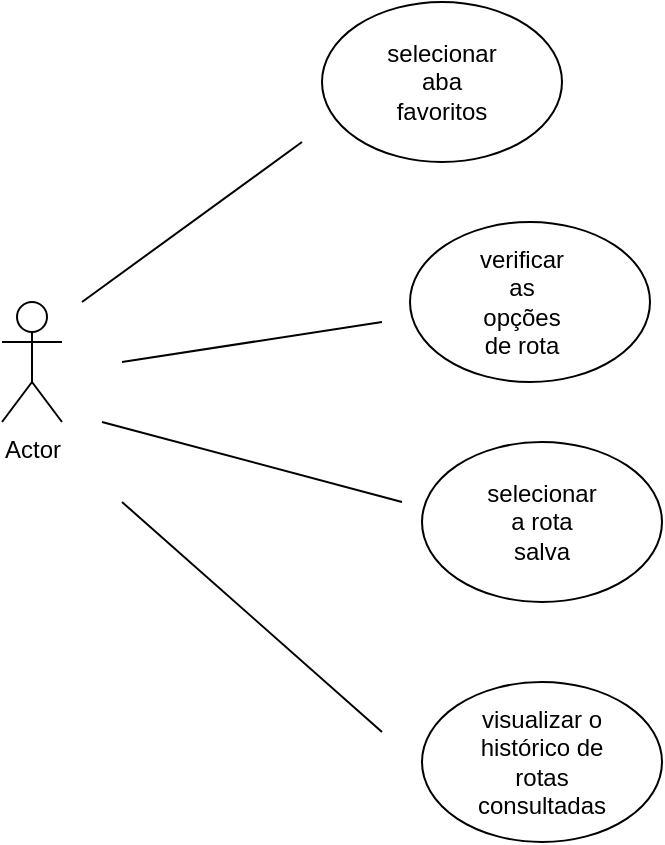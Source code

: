 <mxfile version="14.8.2" type="device"><diagram id="yCheVWmE__JSjw4cumNQ" name="Page-1"><mxGraphModel dx="1038" dy="489" grid="1" gridSize="10" guides="1" tooltips="1" connect="1" arrows="1" fold="1" page="1" pageScale="1" pageWidth="827" pageHeight="1169" math="0" shadow="0"><root><mxCell id="0"/><mxCell id="1" parent="0"/><mxCell id="nlZVp6CHS_UZ1Q9m4d_N-1" value="Actor" style="shape=umlActor;verticalLabelPosition=bottom;verticalAlign=top;html=1;outlineConnect=0;" vertex="1" parent="1"><mxGeometry x="150" y="210" width="30" height="60" as="geometry"/></mxCell><mxCell id="nlZVp6CHS_UZ1Q9m4d_N-2" value="" style="ellipse;whiteSpace=wrap;html=1;" vertex="1" parent="1"><mxGeometry x="310" y="60" width="120" height="80" as="geometry"/></mxCell><mxCell id="nlZVp6CHS_UZ1Q9m4d_N-3" value="selecionar aba favoritos" style="text;html=1;strokeColor=none;fillColor=none;align=center;verticalAlign=middle;whiteSpace=wrap;rounded=0;" vertex="1" parent="1"><mxGeometry x="350" y="90" width="40" height="20" as="geometry"/></mxCell><mxCell id="nlZVp6CHS_UZ1Q9m4d_N-4" value="" style="ellipse;whiteSpace=wrap;html=1;" vertex="1" parent="1"><mxGeometry x="354" y="170" width="120" height="80" as="geometry"/></mxCell><mxCell id="nlZVp6CHS_UZ1Q9m4d_N-5" value="" style="ellipse;whiteSpace=wrap;html=1;" vertex="1" parent="1"><mxGeometry x="360" y="280" width="120" height="80" as="geometry"/></mxCell><mxCell id="nlZVp6CHS_UZ1Q9m4d_N-6" value="" style="ellipse;whiteSpace=wrap;html=1;" vertex="1" parent="1"><mxGeometry x="360" y="400" width="120" height="80" as="geometry"/></mxCell><mxCell id="nlZVp6CHS_UZ1Q9m4d_N-7" value="" style="endArrow=none;html=1;" edge="1" parent="1"><mxGeometry width="50" height="50" relative="1" as="geometry"><mxPoint x="190" y="210" as="sourcePoint"/><mxPoint x="300" y="130" as="targetPoint"/></mxGeometry></mxCell><mxCell id="nlZVp6CHS_UZ1Q9m4d_N-8" value="" style="endArrow=none;html=1;" edge="1" parent="1"><mxGeometry width="50" height="50" relative="1" as="geometry"><mxPoint x="210" y="240" as="sourcePoint"/><mxPoint x="340" y="220" as="targetPoint"/></mxGeometry></mxCell><mxCell id="nlZVp6CHS_UZ1Q9m4d_N-9" value="" style="endArrow=none;html=1;" edge="1" parent="1"><mxGeometry width="50" height="50" relative="1" as="geometry"><mxPoint x="200" y="270" as="sourcePoint"/><mxPoint x="350" y="310" as="targetPoint"/></mxGeometry></mxCell><mxCell id="nlZVp6CHS_UZ1Q9m4d_N-10" value="selecionar a rota salva" style="text;html=1;strokeColor=none;fillColor=none;align=center;verticalAlign=middle;whiteSpace=wrap;rounded=0;" vertex="1" parent="1"><mxGeometry x="400" y="310" width="40" height="20" as="geometry"/></mxCell><mxCell id="nlZVp6CHS_UZ1Q9m4d_N-11" value="verificar as opções de rota" style="text;html=1;strokeColor=none;fillColor=none;align=center;verticalAlign=middle;whiteSpace=wrap;rounded=0;" vertex="1" parent="1"><mxGeometry x="390" y="200" width="40" height="20" as="geometry"/></mxCell><mxCell id="nlZVp6CHS_UZ1Q9m4d_N-12" value="" style="endArrow=none;html=1;" edge="1" parent="1"><mxGeometry width="50" height="50" relative="1" as="geometry"><mxPoint x="340" y="425" as="sourcePoint"/><mxPoint x="210" y="310" as="targetPoint"/></mxGeometry></mxCell><mxCell id="nlZVp6CHS_UZ1Q9m4d_N-13" value="visualizar o histórico de rotas consultadas" style="text;html=1;strokeColor=none;fillColor=none;align=center;verticalAlign=middle;whiteSpace=wrap;rounded=0;" vertex="1" parent="1"><mxGeometry x="400" y="430" width="40" height="20" as="geometry"/></mxCell></root></mxGraphModel></diagram></mxfile>